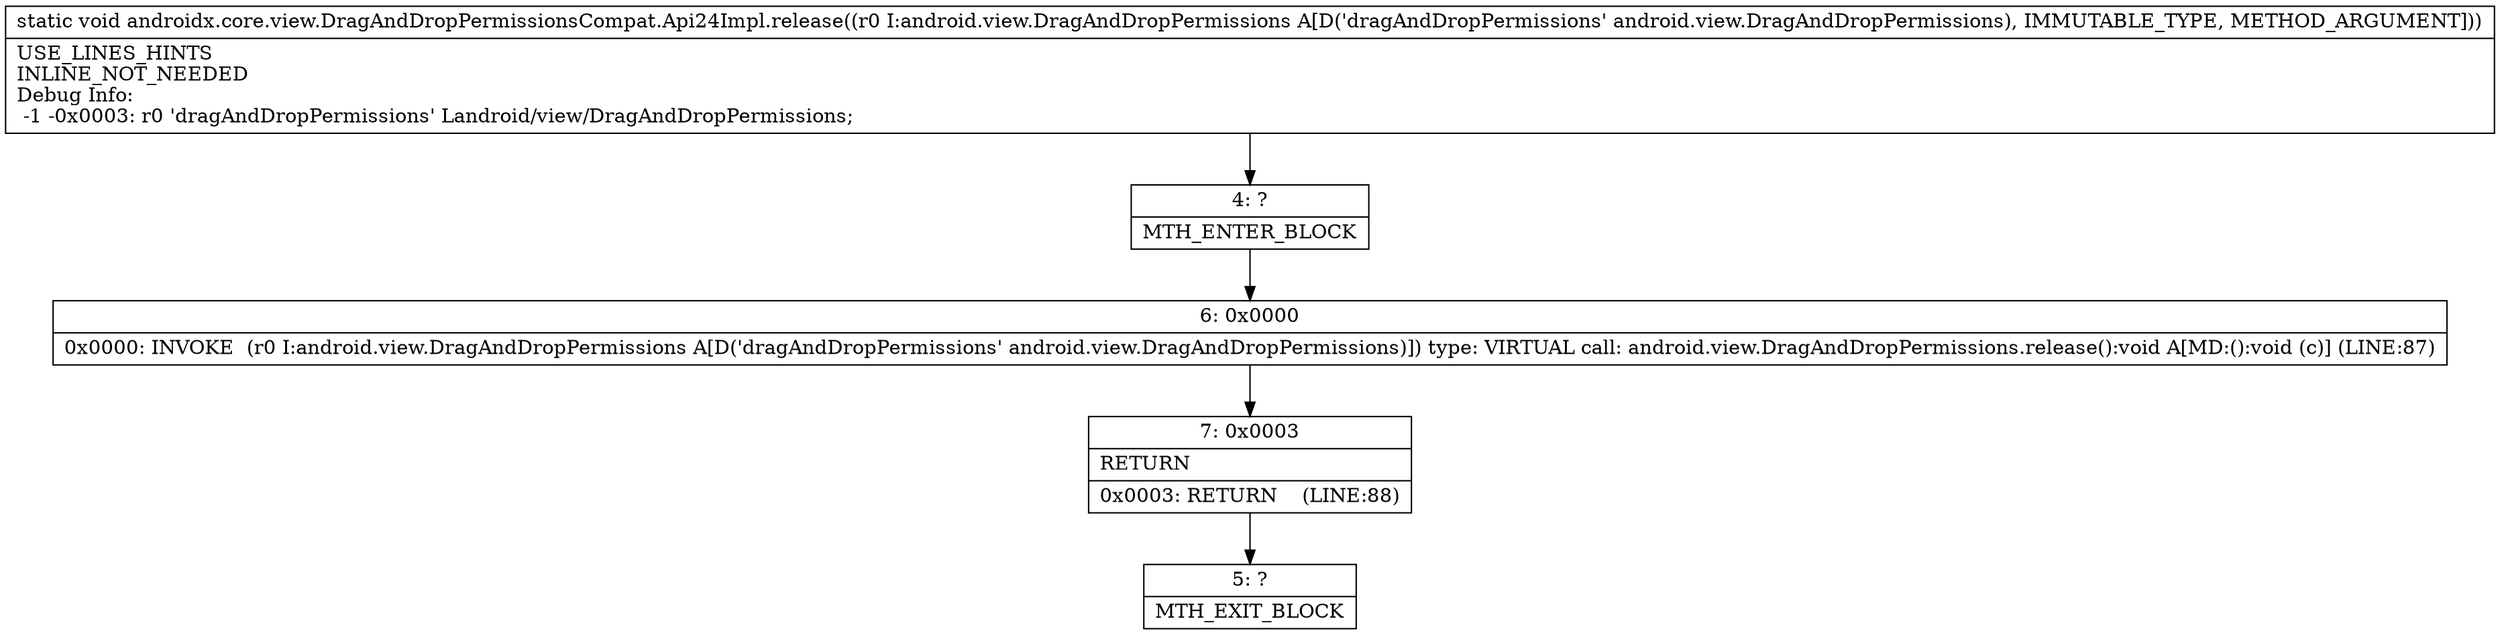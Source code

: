 digraph "CFG forandroidx.core.view.DragAndDropPermissionsCompat.Api24Impl.release(Landroid\/view\/DragAndDropPermissions;)V" {
Node_4 [shape=record,label="{4\:\ ?|MTH_ENTER_BLOCK\l}"];
Node_6 [shape=record,label="{6\:\ 0x0000|0x0000: INVOKE  (r0 I:android.view.DragAndDropPermissions A[D('dragAndDropPermissions' android.view.DragAndDropPermissions)]) type: VIRTUAL call: android.view.DragAndDropPermissions.release():void A[MD:():void (c)] (LINE:87)\l}"];
Node_7 [shape=record,label="{7\:\ 0x0003|RETURN\l|0x0003: RETURN    (LINE:88)\l}"];
Node_5 [shape=record,label="{5\:\ ?|MTH_EXIT_BLOCK\l}"];
MethodNode[shape=record,label="{static void androidx.core.view.DragAndDropPermissionsCompat.Api24Impl.release((r0 I:android.view.DragAndDropPermissions A[D('dragAndDropPermissions' android.view.DragAndDropPermissions), IMMUTABLE_TYPE, METHOD_ARGUMENT]))  | USE_LINES_HINTS\lINLINE_NOT_NEEDED\lDebug Info:\l  \-1 \-0x0003: r0 'dragAndDropPermissions' Landroid\/view\/DragAndDropPermissions;\l}"];
MethodNode -> Node_4;Node_4 -> Node_6;
Node_6 -> Node_7;
Node_7 -> Node_5;
}

